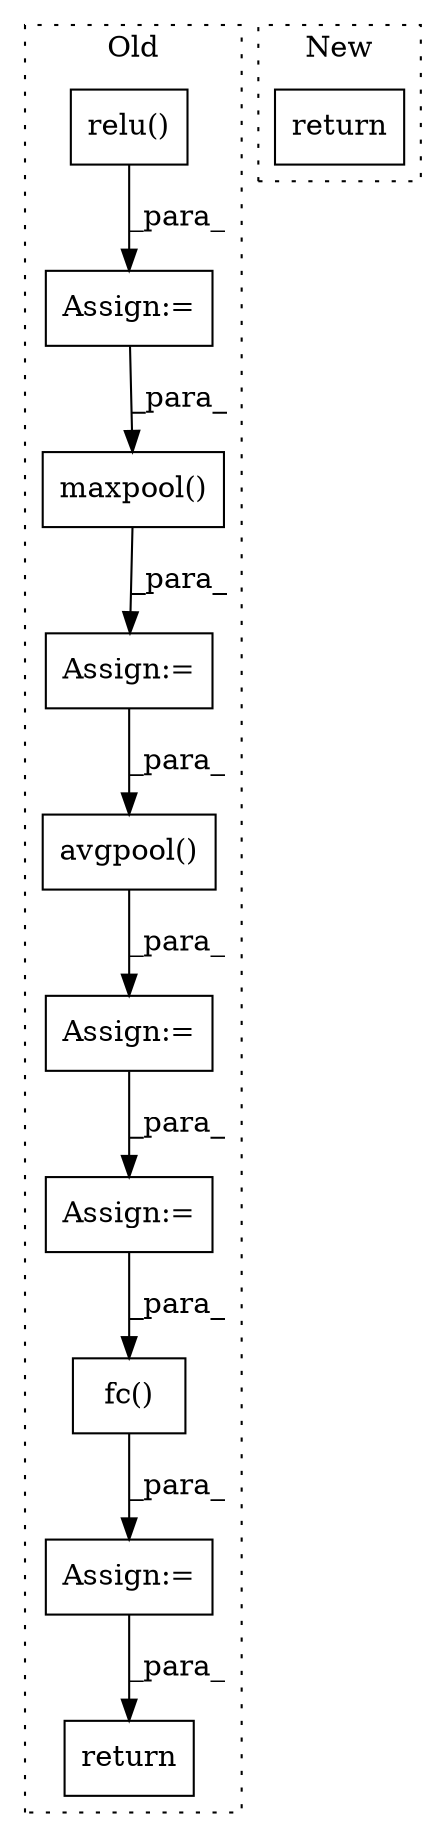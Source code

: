 digraph G {
subgraph cluster0 {
1 [label="maxpool()" a="75" s="6914,6928" l="13,1" shape="box"];
3 [label="Assign:=" a="68" s="6911" l="3" shape="box"];
4 [label="Assign:=" a="68" s="6886" l="3" shape="box"];
5 [label="return" a="93" s="7134" l="7" shape="box"];
6 [label="relu()" a="75" s="6889,6900" l="10,1" shape="box"];
7 [label="Assign:=" a="68" s="7111" l="3" shape="box"];
8 [label="Assign:=" a="68" s="7049" l="3" shape="box"];
9 [label="Assign:=" a="68" s="7077" l="3" shape="box"];
10 [label="fc()" a="75" s="7114,7123" l="8,1" shape="box"];
11 [label="avgpool()" a="75" s="7052,7066" l="13,1" shape="box"];
label = "Old";
style="dotted";
}
subgraph cluster1 {
2 [label="return" a="93" s="6202" l="7" shape="box"];
label = "New";
style="dotted";
}
1 -> 3 [label="_para_"];
3 -> 11 [label="_para_"];
4 -> 1 [label="_para_"];
6 -> 4 [label="_para_"];
7 -> 5 [label="_para_"];
8 -> 9 [label="_para_"];
9 -> 10 [label="_para_"];
10 -> 7 [label="_para_"];
11 -> 8 [label="_para_"];
}